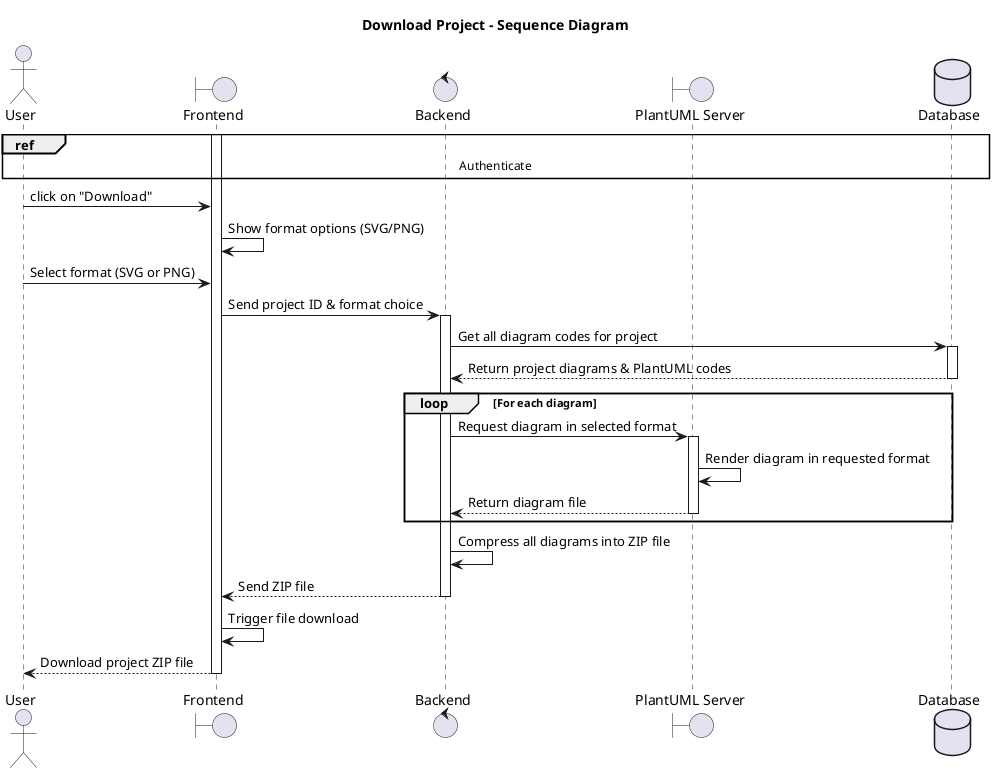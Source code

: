 @startuml
title Download Project - Sequence Diagram

actor User
boundary Frontend
control Backend
boundary "PlantUML Server" as PlantUML
database Database

ref over User, Database: Authenticate

activate Frontend

User -> Frontend: click on "Download"
Frontend -> Frontend: Show format options (SVG/PNG)

User -> Frontend: Select format (SVG or PNG)
Frontend -> Backend: Send project ID & format choice
activate Backend

Backend -> Database: Get all diagram codes for project
activate Database
Database --> Backend: Return project diagrams & PlantUML codes
deactivate Database

loop For each diagram
    Backend -> PlantUML: Request diagram in selected format
    activate PlantUML
    PlantUML -> PlantUML: Render diagram in requested format
    PlantUML --> Backend: Return diagram file
    deactivate PlantUML
end

Backend -> Backend: Compress all diagrams into ZIP file
Backend --> Frontend: Send ZIP file
deactivate Backend

Frontend -> Frontend: Trigger file download
Frontend --> User: Download project ZIP file
deactivate Frontend

@enduml